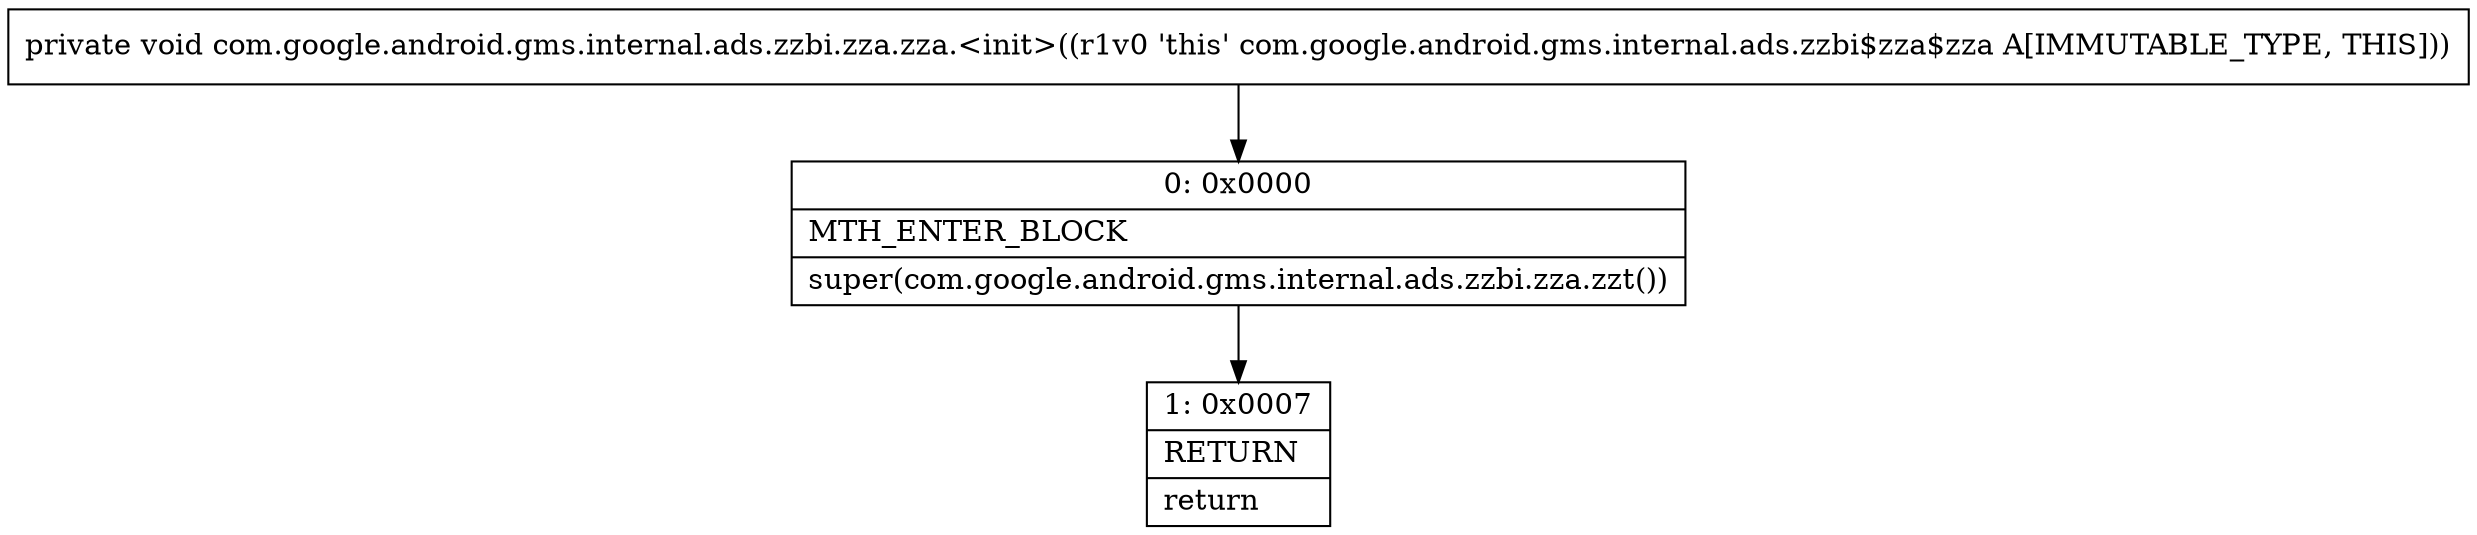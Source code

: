 digraph "CFG forcom.google.android.gms.internal.ads.zzbi.zza.zza.\<init\>()V" {
Node_0 [shape=record,label="{0\:\ 0x0000|MTH_ENTER_BLOCK\l|super(com.google.android.gms.internal.ads.zzbi.zza.zzt())\l}"];
Node_1 [shape=record,label="{1\:\ 0x0007|RETURN\l|return\l}"];
MethodNode[shape=record,label="{private void com.google.android.gms.internal.ads.zzbi.zza.zza.\<init\>((r1v0 'this' com.google.android.gms.internal.ads.zzbi$zza$zza A[IMMUTABLE_TYPE, THIS])) }"];
MethodNode -> Node_0;
Node_0 -> Node_1;
}

